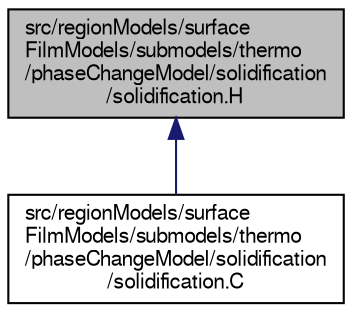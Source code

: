 digraph "src/regionModels/surfaceFilmModels/submodels/thermo/phaseChangeModel/solidification/solidification.H"
{
  bgcolor="transparent";
  edge [fontname="FreeSans",fontsize="10",labelfontname="FreeSans",labelfontsize="10"];
  node [fontname="FreeSans",fontsize="10",shape=record];
  Node333 [label="src/regionModels/surface\lFilmModels/submodels/thermo\l/phaseChangeModel/solidification\l/solidification.H",height=0.2,width=0.4,color="black", fillcolor="grey75", style="filled", fontcolor="black"];
  Node333 -> Node334 [dir="back",color="midnightblue",fontsize="10",style="solid",fontname="FreeSans"];
  Node334 [label="src/regionModels/surface\lFilmModels/submodels/thermo\l/phaseChangeModel/solidification\l/solidification.C",height=0.2,width=0.4,color="black",URL="$a14381.html"];
}
